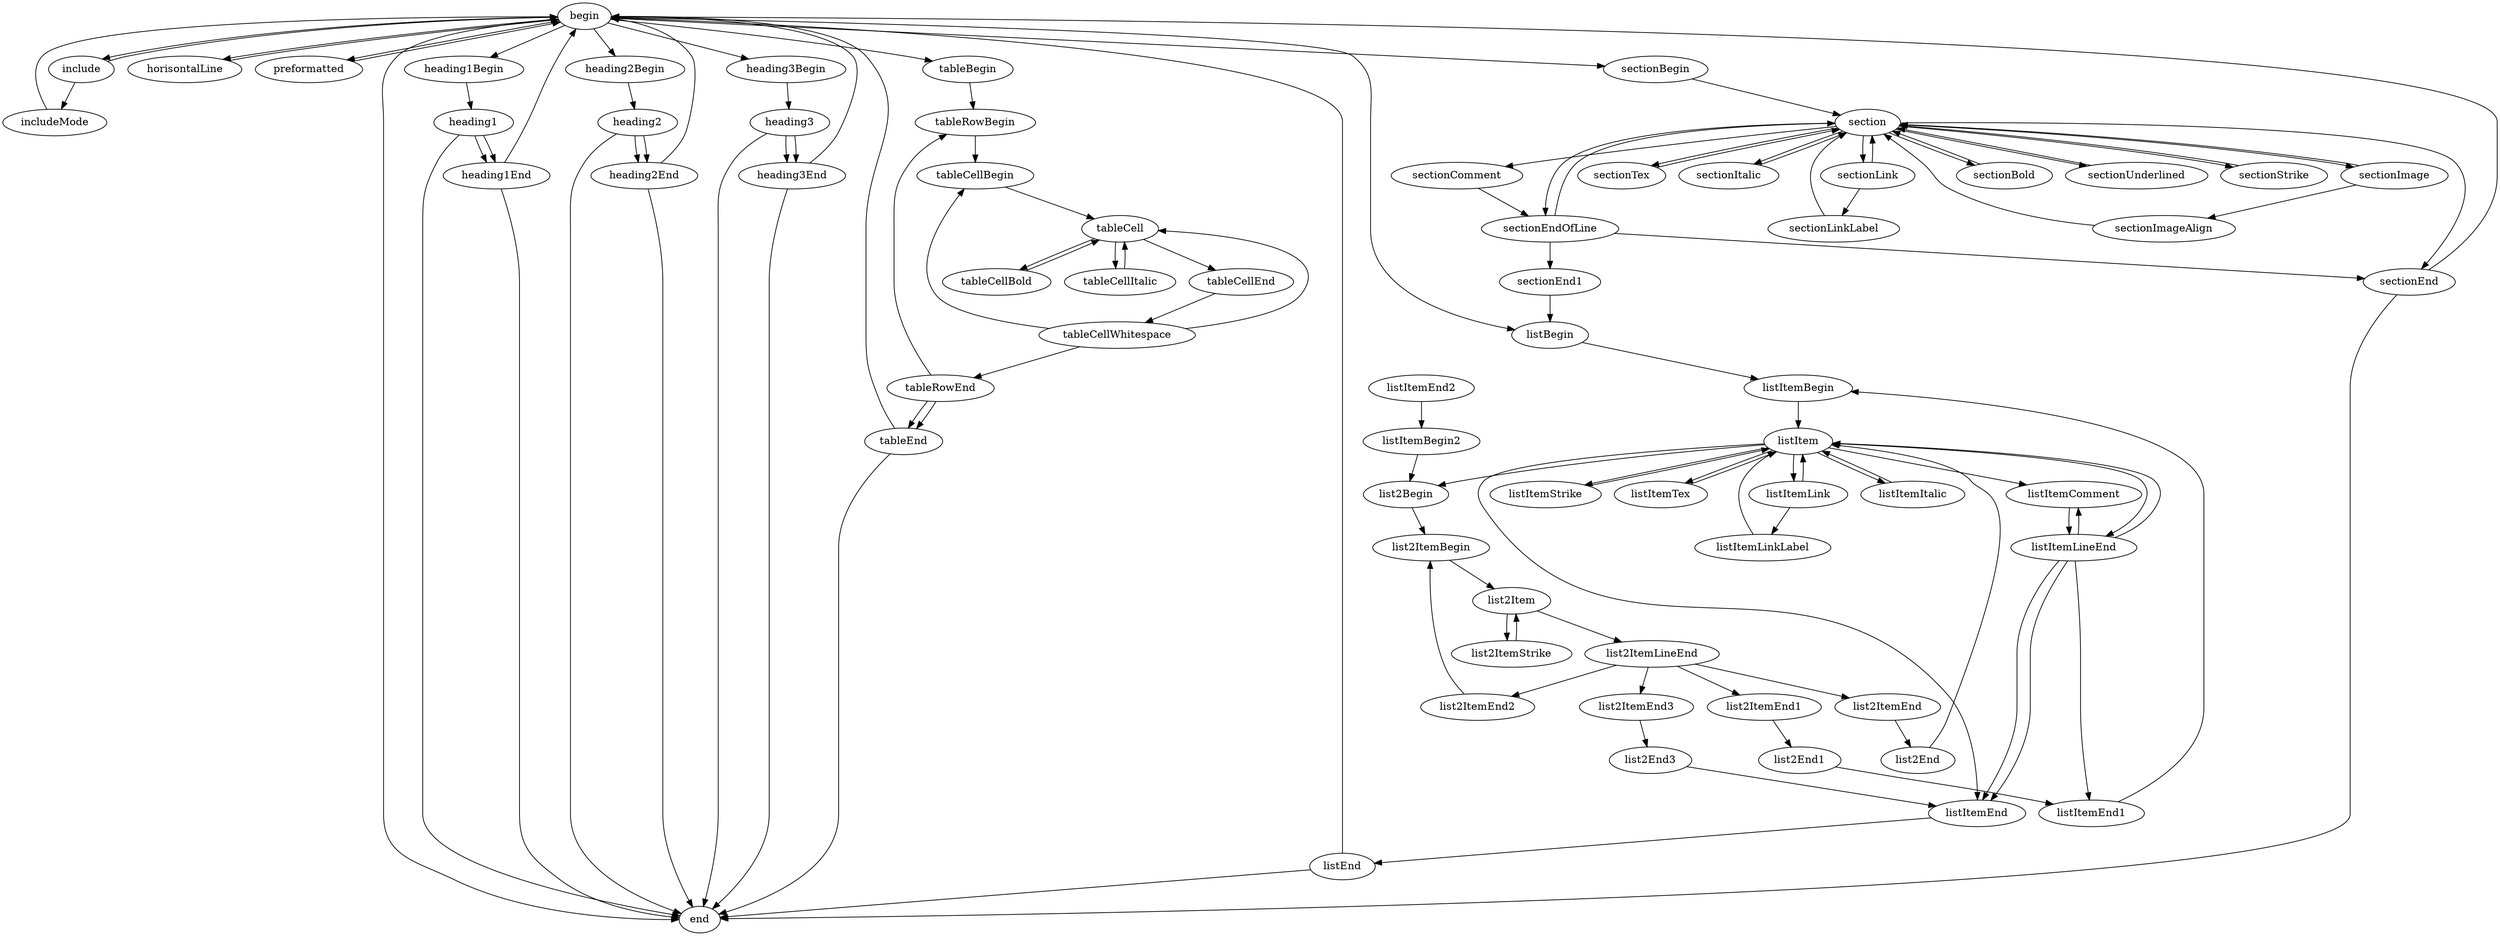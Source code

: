 digraph G {
begin -> include;
begin -> horisontalLine;
begin -> preformatted;
begin -> listBegin;
begin -> tableBegin;
begin -> heading3Begin;
begin -> heading2Begin;
begin -> heading1Begin;
begin -> sectionBegin;
begin -> end;
include -> begin;
include -> includeMode;
includeMode -> begin;
horisontalLine -> begin;
preformatted -> begin;
sectionBegin -> section;
section -> sectionEndOfLine;
section -> sectionTex;
sectionTex -> section;
section -> sectionItalic;
sectionItalic -> section;
section -> sectionLink;
sectionLink -> sectionLinkLabel;
sectionLink -> section;
sectionLinkLabel -> section;
section -> sectionImage;
sectionImage -> sectionImageAlign;
sectionImage -> section;
sectionImageAlign -> section;
section -> sectionBold;
sectionBold -> section;
section -> sectionComment;
sectionComment -> sectionEndOfLine;
section -> sectionUnderlined;
sectionUnderlined -> section;
section -> sectionStrike;
sectionStrike -> section;
section -> sectionEnd;
sectionEndOfLine -> sectionEnd1;
sectionEndOfLine -> section;
sectionEndOfLine -> sectionEnd;
sectionEnd -> end;
sectionEnd -> begin;
sectionEnd1 -> listBegin;
listBegin -> listItemBegin;
listItemBegin -> listItem;
listItem -> listItemTex;
listItemTex -> listItem;
listItem -> listItemItalic;
listItemItalic -> listItem;
listItem -> listItemLink;
listItemLink -> listItem;
listItemLink -> listItemLinkLabel;
listItemLinkLabel -> listItem;
listItem -> listItemStrike;
listItemStrike -> listItem;
listItem -> listItemComment;
listItem -> list2Begin;
listItemComment -> listItemLineEnd;
listItem -> listItemLineEnd;
listItemLineEnd -> listItemEnd;
listItemLineEnd -> listItemEnd;
listItemLineEnd -> listItemEnd1;
listItemLineEnd -> listItemComment;
listItemLineEnd -> listItem;
listItem -> listItemEnd;
listItemEnd -> listEnd;
listItemEnd1 -> listItemBegin;
listItemEnd2 -> listItemBegin2;
listItemBegin2 -> list2Begin;
listEnd -> end;
listEnd -> begin;
list2Begin -> list2ItemBegin;
list2ItemBegin -> list2Item;
list2Item -> list2ItemStrike;
list2ItemStrike -> list2Item;
list2Item -> list2ItemLineEnd;
list2ItemLineEnd -> list2ItemEnd;
list2ItemLineEnd -> list2ItemEnd3;
list2ItemLineEnd -> list2ItemEnd2;
list2ItemLineEnd -> list2ItemEnd1;
list2ItemEnd3 -> list2End3;
list2End3 -> listItemEnd;
list2ItemEnd2 -> list2ItemBegin;
list2ItemEnd -> list2End;
list2End -> listItem;
list2ItemEnd1 -> list2End1;
list2End1 -> listItemEnd1;
heading1Begin -> heading1;
heading1 -> heading1End;
heading1 -> heading1End;
heading1 -> end;
heading1End -> begin;
heading1End -> end;
heading2Begin -> heading2;
heading2 -> heading2End;
heading2 -> heading2End;
heading2 -> end;
heading2End -> begin;
heading2End -> end;
heading3Begin -> heading3;
heading3 -> heading3End;
heading3 -> heading3End;
heading3 -> end;
heading3End -> begin;
heading3End -> end;
tableBegin -> tableRowBegin;
tableRowBegin -> tableCellBegin;
tableCellBegin -> tableCell;
tableCell -> tableCellEnd;
tableCellEnd -> tableCellWhitespace;
tableCellWhitespace -> tableCellBegin;
tableCell -> tableCellBold;
tableCellBold -> tableCell;
tableCell -> tableCellItalic;
tableCellItalic -> tableCell;
tableCellWhitespace -> tableRowEnd;
tableCellWhitespace -> tableCell;
tableRowEnd -> tableEnd;
tableRowEnd -> tableRowBegin;
tableRowEnd -> tableEnd;
tableEnd -> end;
tableEnd -> begin;
}
